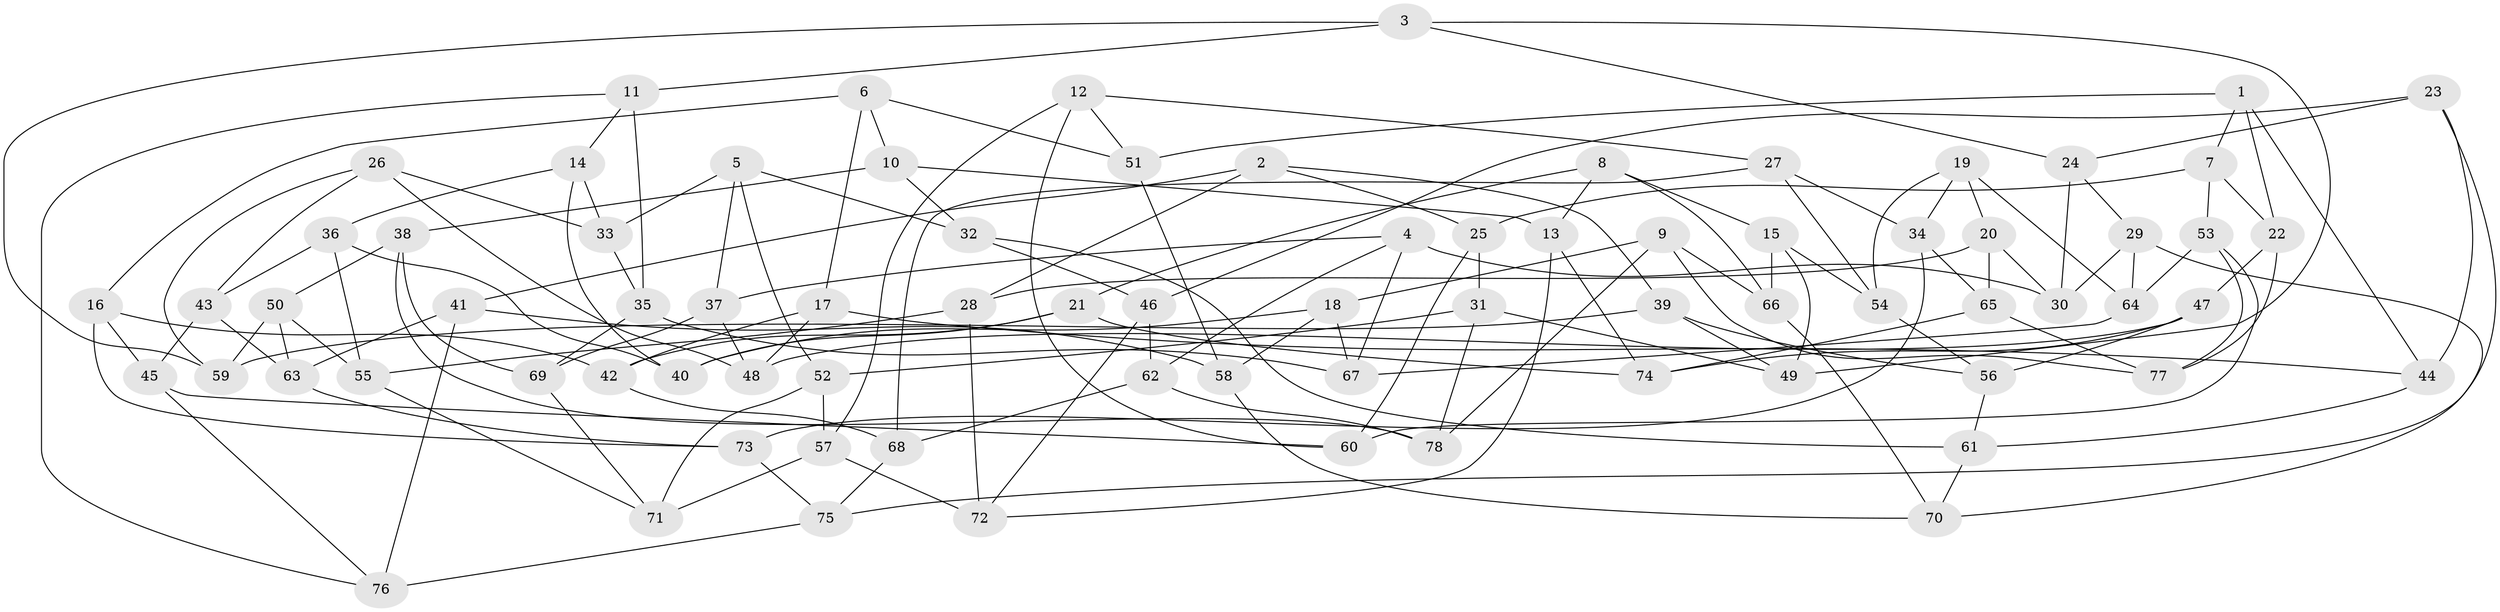 // Generated by graph-tools (version 1.1) at 2025/11/02/27/25 16:11:46]
// undirected, 78 vertices, 156 edges
graph export_dot {
graph [start="1"]
  node [color=gray90,style=filled];
  1;
  2;
  3;
  4;
  5;
  6;
  7;
  8;
  9;
  10;
  11;
  12;
  13;
  14;
  15;
  16;
  17;
  18;
  19;
  20;
  21;
  22;
  23;
  24;
  25;
  26;
  27;
  28;
  29;
  30;
  31;
  32;
  33;
  34;
  35;
  36;
  37;
  38;
  39;
  40;
  41;
  42;
  43;
  44;
  45;
  46;
  47;
  48;
  49;
  50;
  51;
  52;
  53;
  54;
  55;
  56;
  57;
  58;
  59;
  60;
  61;
  62;
  63;
  64;
  65;
  66;
  67;
  68;
  69;
  70;
  71;
  72;
  73;
  74;
  75;
  76;
  77;
  78;
  1 -- 44;
  1 -- 22;
  1 -- 7;
  1 -- 51;
  2 -- 28;
  2 -- 39;
  2 -- 25;
  2 -- 41;
  3 -- 11;
  3 -- 59;
  3 -- 49;
  3 -- 24;
  4 -- 67;
  4 -- 30;
  4 -- 37;
  4 -- 62;
  5 -- 52;
  5 -- 32;
  5 -- 33;
  5 -- 37;
  6 -- 51;
  6 -- 17;
  6 -- 10;
  6 -- 16;
  7 -- 53;
  7 -- 22;
  7 -- 25;
  8 -- 21;
  8 -- 66;
  8 -- 13;
  8 -- 15;
  9 -- 66;
  9 -- 77;
  9 -- 18;
  9 -- 78;
  10 -- 13;
  10 -- 38;
  10 -- 32;
  11 -- 76;
  11 -- 14;
  11 -- 35;
  12 -- 57;
  12 -- 60;
  12 -- 27;
  12 -- 51;
  13 -- 74;
  13 -- 72;
  14 -- 40;
  14 -- 33;
  14 -- 36;
  15 -- 66;
  15 -- 54;
  15 -- 49;
  16 -- 73;
  16 -- 42;
  16 -- 45;
  17 -- 48;
  17 -- 44;
  17 -- 42;
  18 -- 40;
  18 -- 67;
  18 -- 58;
  19 -- 54;
  19 -- 64;
  19 -- 20;
  19 -- 34;
  20 -- 65;
  20 -- 28;
  20 -- 30;
  21 -- 42;
  21 -- 40;
  21 -- 74;
  22 -- 77;
  22 -- 47;
  23 -- 44;
  23 -- 46;
  23 -- 75;
  23 -- 24;
  24 -- 29;
  24 -- 30;
  25 -- 60;
  25 -- 31;
  26 -- 43;
  26 -- 59;
  26 -- 48;
  26 -- 33;
  27 -- 68;
  27 -- 34;
  27 -- 54;
  28 -- 72;
  28 -- 55;
  29 -- 64;
  29 -- 70;
  29 -- 30;
  31 -- 49;
  31 -- 52;
  31 -- 78;
  32 -- 46;
  32 -- 61;
  33 -- 35;
  34 -- 73;
  34 -- 65;
  35 -- 69;
  35 -- 67;
  36 -- 43;
  36 -- 40;
  36 -- 55;
  37 -- 48;
  37 -- 69;
  38 -- 69;
  38 -- 50;
  38 -- 78;
  39 -- 59;
  39 -- 56;
  39 -- 49;
  41 -- 58;
  41 -- 63;
  41 -- 76;
  42 -- 68;
  43 -- 45;
  43 -- 63;
  44 -- 61;
  45 -- 60;
  45 -- 76;
  46 -- 62;
  46 -- 72;
  47 -- 56;
  47 -- 48;
  47 -- 74;
  50 -- 59;
  50 -- 55;
  50 -- 63;
  51 -- 58;
  52 -- 57;
  52 -- 71;
  53 -- 64;
  53 -- 77;
  53 -- 60;
  54 -- 56;
  55 -- 71;
  56 -- 61;
  57 -- 71;
  57 -- 72;
  58 -- 70;
  61 -- 70;
  62 -- 78;
  62 -- 68;
  63 -- 73;
  64 -- 67;
  65 -- 77;
  65 -- 74;
  66 -- 70;
  68 -- 75;
  69 -- 71;
  73 -- 75;
  75 -- 76;
}
